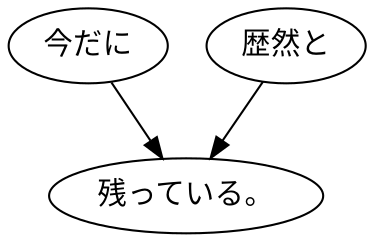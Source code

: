 digraph graph5592 {
	node0 [label="今だに"];
	node1 [label="歴然と"];
	node2 [label="残っている。"];
	node0 -> node2;
	node1 -> node2;
}
